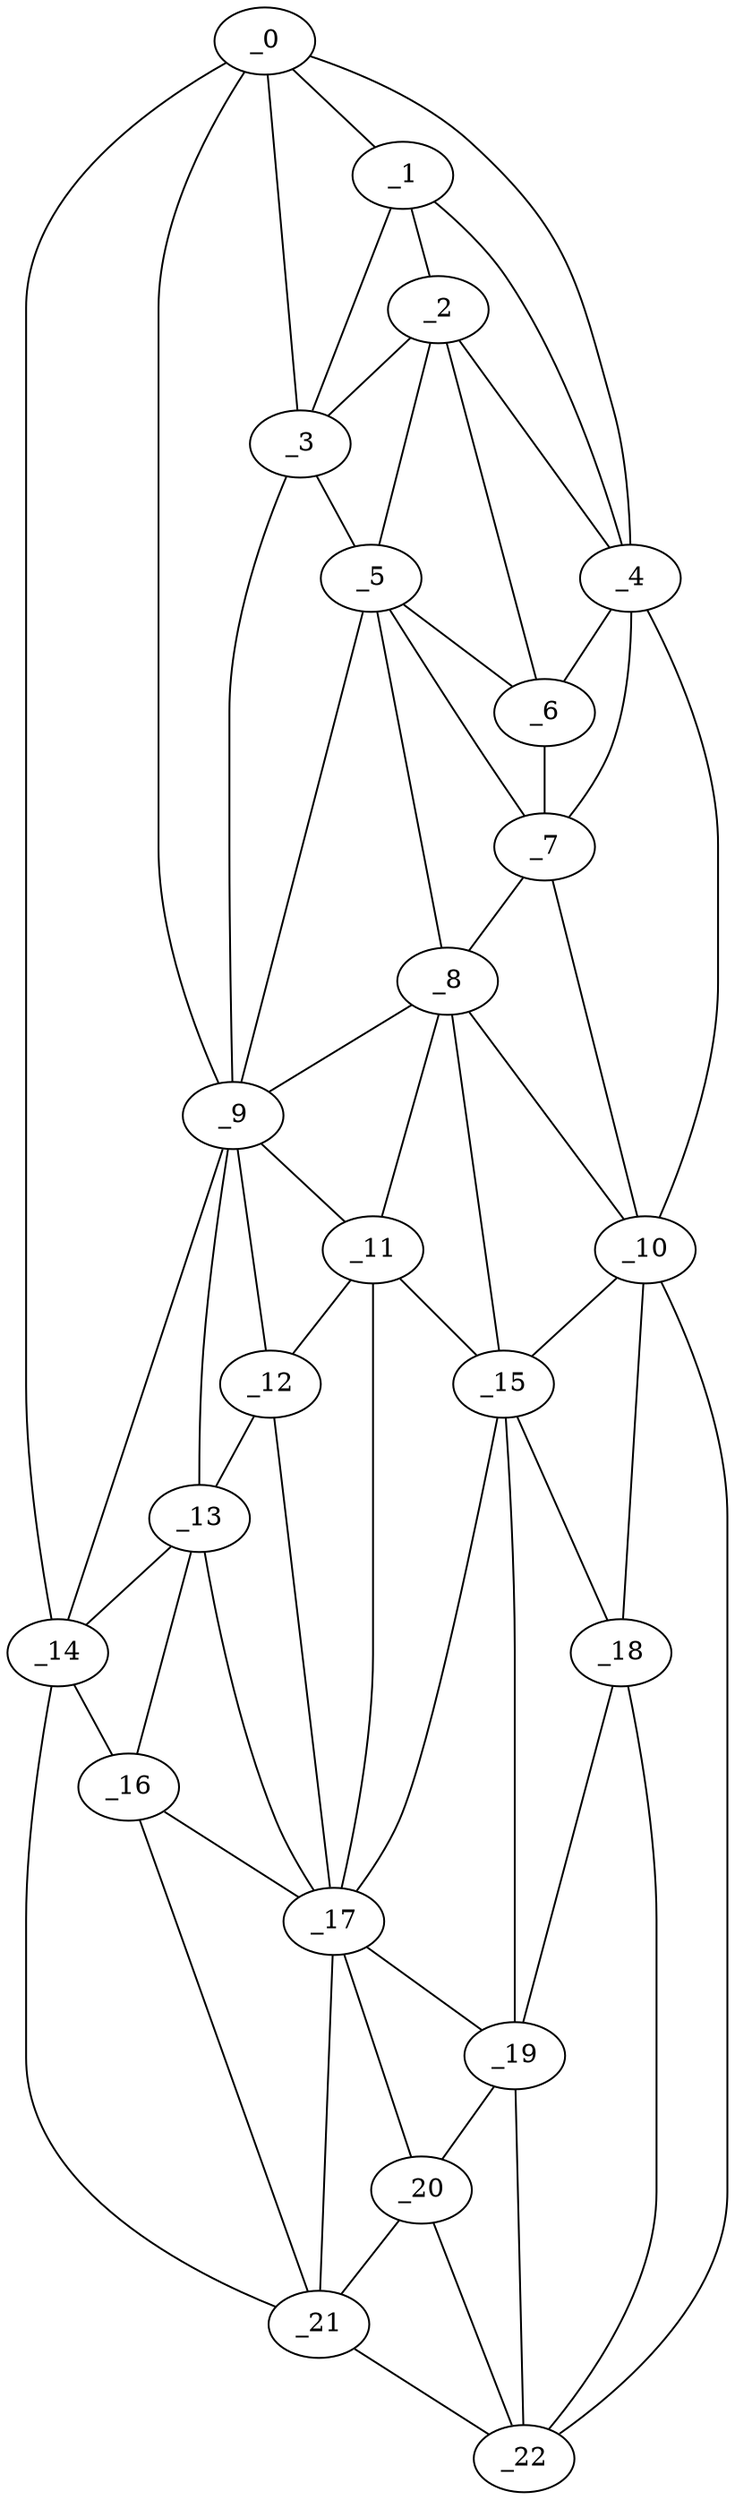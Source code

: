 graph "obj32__180.gxl" {
	_0	 [x=16,
		y=43];
	_1	 [x=25,
		y=38];
	_0 -- _1	 [valence=1];
	_3	 [x=33,
		y=47];
	_0 -- _3	 [valence=2];
	_4	 [x=38,
		y=15];
	_0 -- _4	 [valence=1];
	_9	 [x=73,
		y=87];
	_0 -- _9	 [valence=1];
	_14	 [x=94,
		y=113];
	_0 -- _14	 [valence=1];
	_2	 [x=31,
		y=38];
	_1 -- _2	 [valence=1];
	_1 -- _3	 [valence=2];
	_1 -- _4	 [valence=2];
	_2 -- _3	 [valence=2];
	_2 -- _4	 [valence=2];
	_5	 [x=46,
		y=43];
	_2 -- _5	 [valence=2];
	_6	 [x=48,
		y=33];
	_2 -- _6	 [valence=2];
	_3 -- _5	 [valence=1];
	_3 -- _9	 [valence=2];
	_4 -- _6	 [valence=2];
	_7	 [x=55,
		y=33];
	_4 -- _7	 [valence=2];
	_10	 [x=74,
		y=27];
	_4 -- _10	 [valence=1];
	_5 -- _6	 [valence=2];
	_5 -- _7	 [valence=2];
	_8	 [x=72,
		y=46];
	_5 -- _8	 [valence=2];
	_5 -- _9	 [valence=1];
	_6 -- _7	 [valence=2];
	_7 -- _8	 [valence=1];
	_7 -- _10	 [valence=2];
	_8 -- _9	 [valence=2];
	_8 -- _10	 [valence=2];
	_11	 [x=87,
		y=70];
	_8 -- _11	 [valence=1];
	_15	 [x=102,
		y=46];
	_8 -- _15	 [valence=2];
	_9 -- _11	 [valence=2];
	_12	 [x=87,
		y=87];
	_9 -- _12	 [valence=1];
	_13	 [x=92,
		y=94];
	_9 -- _13	 [valence=1];
	_9 -- _14	 [valence=2];
	_10 -- _15	 [valence=2];
	_18	 [x=107,
		y=46];
	_10 -- _18	 [valence=1];
	_22	 [x=123,
		y=54];
	_10 -- _22	 [valence=1];
	_11 -- _12	 [valence=2];
	_11 -- _15	 [valence=2];
	_17	 [x=106,
		y=72];
	_11 -- _17	 [valence=2];
	_12 -- _13	 [valence=2];
	_12 -- _17	 [valence=1];
	_13 -- _14	 [valence=2];
	_16	 [x=103,
		y=104];
	_13 -- _16	 [valence=2];
	_13 -- _17	 [valence=2];
	_14 -- _16	 [valence=1];
	_21	 [x=121,
		y=99];
	_14 -- _21	 [valence=1];
	_15 -- _17	 [valence=1];
	_15 -- _18	 [valence=1];
	_19	 [x=117,
		y=57];
	_15 -- _19	 [valence=2];
	_16 -- _17	 [valence=1];
	_16 -- _21	 [valence=2];
	_17 -- _19	 [valence=2];
	_20	 [x=121,
		y=64];
	_17 -- _20	 [valence=1];
	_17 -- _21	 [valence=2];
	_18 -- _19	 [valence=2];
	_18 -- _22	 [valence=2];
	_19 -- _20	 [valence=2];
	_19 -- _22	 [valence=1];
	_20 -- _21	 [valence=2];
	_20 -- _22	 [valence=1];
	_21 -- _22	 [valence=1];
}
